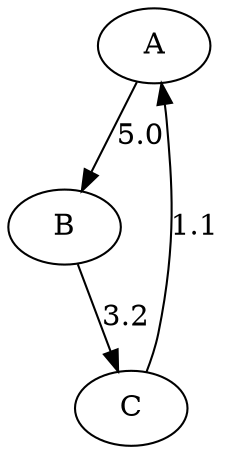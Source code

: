 digraph weighted_graph {
    A -> B [label="5.0"];
    B -> C [label="3.2"];
    C -> A [label="1.1"];
}